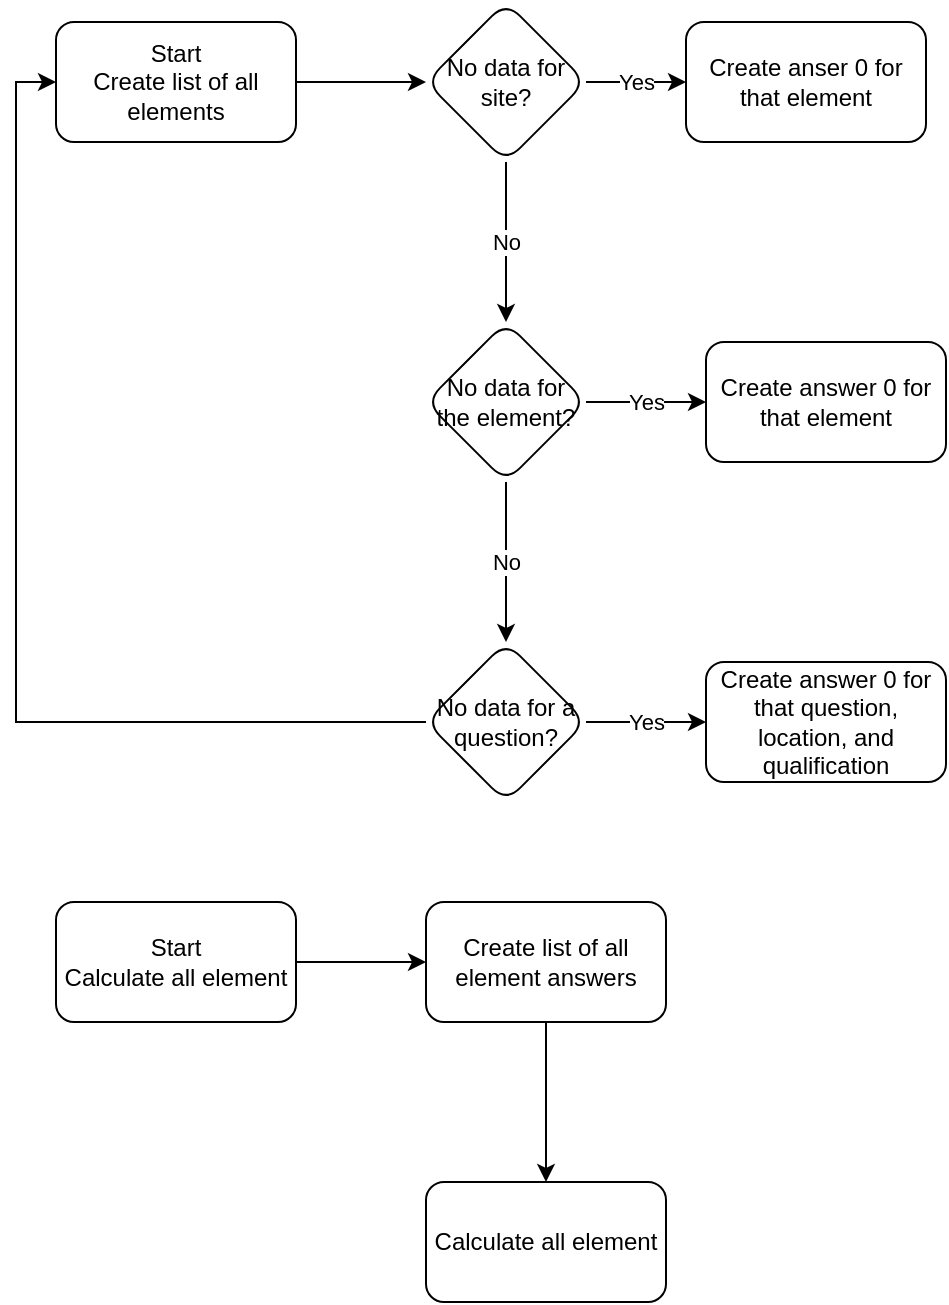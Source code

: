 <mxfile version="21.0.6" type="github">
  <diagram name="Page-1" id="-d74e0socqjuN2FXhf_Y">
    <mxGraphModel dx="1434" dy="788" grid="1" gridSize="10" guides="1" tooltips="1" connect="1" arrows="1" fold="1" page="1" pageScale="1" pageWidth="850" pageHeight="1100" math="0" shadow="0">
      <root>
        <mxCell id="0" />
        <mxCell id="1" parent="0" />
        <mxCell id="LgSzdmgJATIvfJbFMcTL-3" style="edgeStyle=orthogonalEdgeStyle;rounded=0;orthogonalLoop=1;jettySize=auto;html=1;entryX=0;entryY=0.5;entryDx=0;entryDy=0;" parent="1" source="LgSzdmgJATIvfJbFMcTL-1" target="LgSzdmgJATIvfJbFMcTL-2" edge="1">
          <mxGeometry relative="1" as="geometry" />
        </mxCell>
        <mxCell id="LgSzdmgJATIvfJbFMcTL-1" value="Start&lt;br&gt;Create list of all elements" style="rounded=1;whiteSpace=wrap;html=1;" parent="1" vertex="1">
          <mxGeometry x="90" y="50" width="120" height="60" as="geometry" />
        </mxCell>
        <mxCell id="LgSzdmgJATIvfJbFMcTL-5" value="Yes" style="edgeStyle=orthogonalEdgeStyle;rounded=0;orthogonalLoop=1;jettySize=auto;html=1;" parent="1" source="LgSzdmgJATIvfJbFMcTL-2" target="LgSzdmgJATIvfJbFMcTL-4" edge="1">
          <mxGeometry relative="1" as="geometry" />
        </mxCell>
        <mxCell id="LgSzdmgJATIvfJbFMcTL-9" value="No" style="edgeStyle=orthogonalEdgeStyle;rounded=0;orthogonalLoop=1;jettySize=auto;html=1;" parent="1" source="LgSzdmgJATIvfJbFMcTL-2" target="LgSzdmgJATIvfJbFMcTL-8" edge="1">
          <mxGeometry relative="1" as="geometry" />
        </mxCell>
        <mxCell id="LgSzdmgJATIvfJbFMcTL-2" value="No data for site?" style="rhombus;whiteSpace=wrap;html=1;rounded=1;" parent="1" vertex="1">
          <mxGeometry x="275" y="40" width="80" height="80" as="geometry" />
        </mxCell>
        <mxCell id="LgSzdmgJATIvfJbFMcTL-4" value="Create anser 0 for that element" style="whiteSpace=wrap;html=1;rounded=1;" parent="1" vertex="1">
          <mxGeometry x="405" y="50" width="120" height="60" as="geometry" />
        </mxCell>
        <mxCell id="LgSzdmgJATIvfJbFMcTL-11" value="Yes" style="edgeStyle=orthogonalEdgeStyle;rounded=0;orthogonalLoop=1;jettySize=auto;html=1;" parent="1" source="LgSzdmgJATIvfJbFMcTL-8" target="LgSzdmgJATIvfJbFMcTL-10" edge="1">
          <mxGeometry relative="1" as="geometry" />
        </mxCell>
        <mxCell id="LgSzdmgJATIvfJbFMcTL-13" value="No" style="edgeStyle=orthogonalEdgeStyle;rounded=0;orthogonalLoop=1;jettySize=auto;html=1;" parent="1" source="LgSzdmgJATIvfJbFMcTL-8" target="LgSzdmgJATIvfJbFMcTL-12" edge="1">
          <mxGeometry relative="1" as="geometry" />
        </mxCell>
        <mxCell id="LgSzdmgJATIvfJbFMcTL-8" value="No data for the element?" style="rhombus;whiteSpace=wrap;html=1;rounded=1;" parent="1" vertex="1">
          <mxGeometry x="275" y="200" width="80" height="80" as="geometry" />
        </mxCell>
        <mxCell id="LgSzdmgJATIvfJbFMcTL-10" value="Create answer 0 for that element" style="whiteSpace=wrap;html=1;rounded=1;" parent="1" vertex="1">
          <mxGeometry x="415" y="210" width="120" height="60" as="geometry" />
        </mxCell>
        <mxCell id="LgSzdmgJATIvfJbFMcTL-15" value="Yes" style="edgeStyle=orthogonalEdgeStyle;rounded=0;orthogonalLoop=1;jettySize=auto;html=1;" parent="1" source="LgSzdmgJATIvfJbFMcTL-12" target="LgSzdmgJATIvfJbFMcTL-14" edge="1">
          <mxGeometry relative="1" as="geometry" />
        </mxCell>
        <mxCell id="LgSzdmgJATIvfJbFMcTL-16" style="edgeStyle=orthogonalEdgeStyle;rounded=0;orthogonalLoop=1;jettySize=auto;html=1;entryX=0;entryY=0.5;entryDx=0;entryDy=0;" parent="1" source="LgSzdmgJATIvfJbFMcTL-12" target="LgSzdmgJATIvfJbFMcTL-1" edge="1">
          <mxGeometry relative="1" as="geometry" />
        </mxCell>
        <mxCell id="LgSzdmgJATIvfJbFMcTL-12" value="No data for a question?" style="rhombus;whiteSpace=wrap;html=1;rounded=1;" parent="1" vertex="1">
          <mxGeometry x="275" y="360" width="80" height="80" as="geometry" />
        </mxCell>
        <mxCell id="LgSzdmgJATIvfJbFMcTL-14" value="Create answer 0 for that question, location, and qualification" style="whiteSpace=wrap;html=1;rounded=1;" parent="1" vertex="1">
          <mxGeometry x="415" y="370" width="120" height="60" as="geometry" />
        </mxCell>
        <mxCell id="LgSzdmgJATIvfJbFMcTL-19" style="edgeStyle=orthogonalEdgeStyle;rounded=0;orthogonalLoop=1;jettySize=auto;html=1;entryX=0;entryY=0.5;entryDx=0;entryDy=0;" parent="1" source="LgSzdmgJATIvfJbFMcTL-17" target="LgSzdmgJATIvfJbFMcTL-18" edge="1">
          <mxGeometry relative="1" as="geometry" />
        </mxCell>
        <mxCell id="LgSzdmgJATIvfJbFMcTL-17" value="Start&lt;br&gt;Calculate all element" style="rounded=1;whiteSpace=wrap;html=1;" parent="1" vertex="1">
          <mxGeometry x="90" y="490" width="120" height="60" as="geometry" />
        </mxCell>
        <mxCell id="Wk03hDMl1rOP39e1ON6m-2" value="" style="edgeStyle=orthogonalEdgeStyle;rounded=0;orthogonalLoop=1;jettySize=auto;html=1;" edge="1" parent="1" source="LgSzdmgJATIvfJbFMcTL-18" target="Wk03hDMl1rOP39e1ON6m-1">
          <mxGeometry relative="1" as="geometry" />
        </mxCell>
        <mxCell id="LgSzdmgJATIvfJbFMcTL-18" value="Create list of all element answers" style="whiteSpace=wrap;html=1;rounded=1;" parent="1" vertex="1">
          <mxGeometry x="275" y="490" width="120" height="60" as="geometry" />
        </mxCell>
        <mxCell id="Wk03hDMl1rOP39e1ON6m-1" value="Calculate all element" style="whiteSpace=wrap;html=1;rounded=1;" vertex="1" parent="1">
          <mxGeometry x="275" y="630" width="120" height="60" as="geometry" />
        </mxCell>
      </root>
    </mxGraphModel>
  </diagram>
</mxfile>
